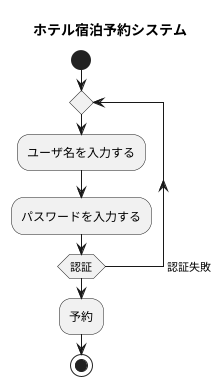 @startuml 7-1アクティビティ図
title ホテル宿泊予約システム

start

repeat
:ユーザ名を入力する;
:パスワードを入力する;
repeat while (認証) -> 認証失敗

:予約;

stop
@enduml